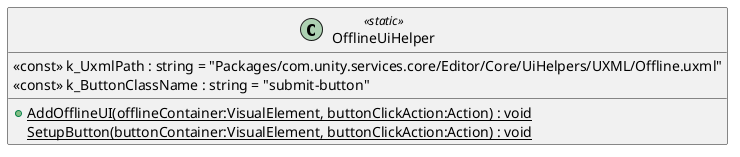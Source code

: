 @startuml
class OfflineUiHelper <<static>> {
    <<const>> k_UxmlPath : string = "Packages/com.unity.services.core/Editor/Core/UiHelpers/UXML/Offline.uxml"
    <<const>> k_ButtonClassName : string = "submit-button"
    + {static} AddOfflineUI(offlineContainer:VisualElement, buttonClickAction:Action) : void
    {static} SetupButton(buttonContainer:VisualElement, buttonClickAction:Action) : void
}
@enduml
